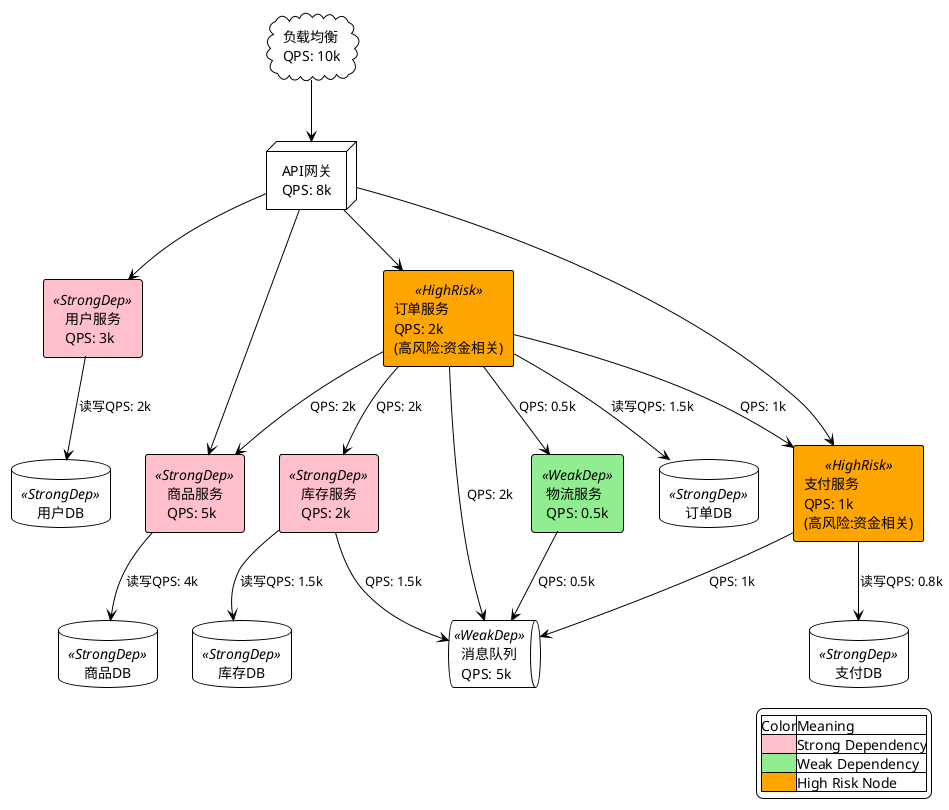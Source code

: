 @startuml
!theme plain

' 定义样式
skinparam rectangle {
BackgroundColor<<StrongDep>> Pink
BackgroundColor<<WeakDep>> LightGreen  
BackgroundColor<<HighRisk>> Orange
}

' 定义组件
cloud "负载均衡\nQPS: 10k" as LB
node "API网关\nQPS: 8k" as Gateway

rectangle "用户服务\nQPS: 3k" <<StrongDep>> as UserService
rectangle "商品服务\nQPS: 5k" <<StrongDep>> as ItemService
rectangle "订单服务\nQPS: 2k\n(高风险:资金相关)" <<HighRisk>> as OrderService
rectangle "支付服务\nQPS: 1k\n(高风险:资金相关)" <<HighRisk>> as PayService
rectangle "库存服务\nQPS: 2k" <<StrongDep>> as StockService
rectangle "物流服务\nQPS: 0.5k" <<WeakDep>> as LogisticsService

database "用户DB" <<StrongDep>> as UserDB
database "商品DB" <<StrongDep>> as ItemDB
database "订单DB" <<StrongDep>> as OrderDB
database "支付DB" <<StrongDep>> as PayDB
database "库存DB" <<StrongDep>> as StockDB

queue "消息队列\nQPS: 5k" <<WeakDep>> as MQ

' 定义调用关系
LB --> Gateway
Gateway --> UserService
Gateway --> ItemService
Gateway --> OrderService
Gateway --> PayService

UserService --> UserDB : "读写QPS: 2k"
ItemService --> ItemDB : "读写QPS: 4k"
OrderService --> OrderDB : "读写QPS: 1.5k"
PayService --> PayDB : "读写QPS: 0.8k"
StockService --> StockDB : "读写QPS: 1.5k"

OrderService --> ItemService : "QPS: 2k"
OrderService --> StockService : "QPS: 2k"
OrderService --> PayService : "QPS: 1k"
OrderService --> LogisticsService : "QPS: 0.5k"
OrderService --> MQ : "QPS: 2k"

PayService --> MQ : "QPS: 1k"
StockService --> MQ : "QPS: 1.5k"
LogisticsService --> MQ : "QPS: 0.5k"

legend right
|Color|Meaning|
|<#Pink>|Strong Dependency|
|<#LightGreen>|Weak Dependency|
|<#Orange>|High Risk Node|
endlegend

@enduml